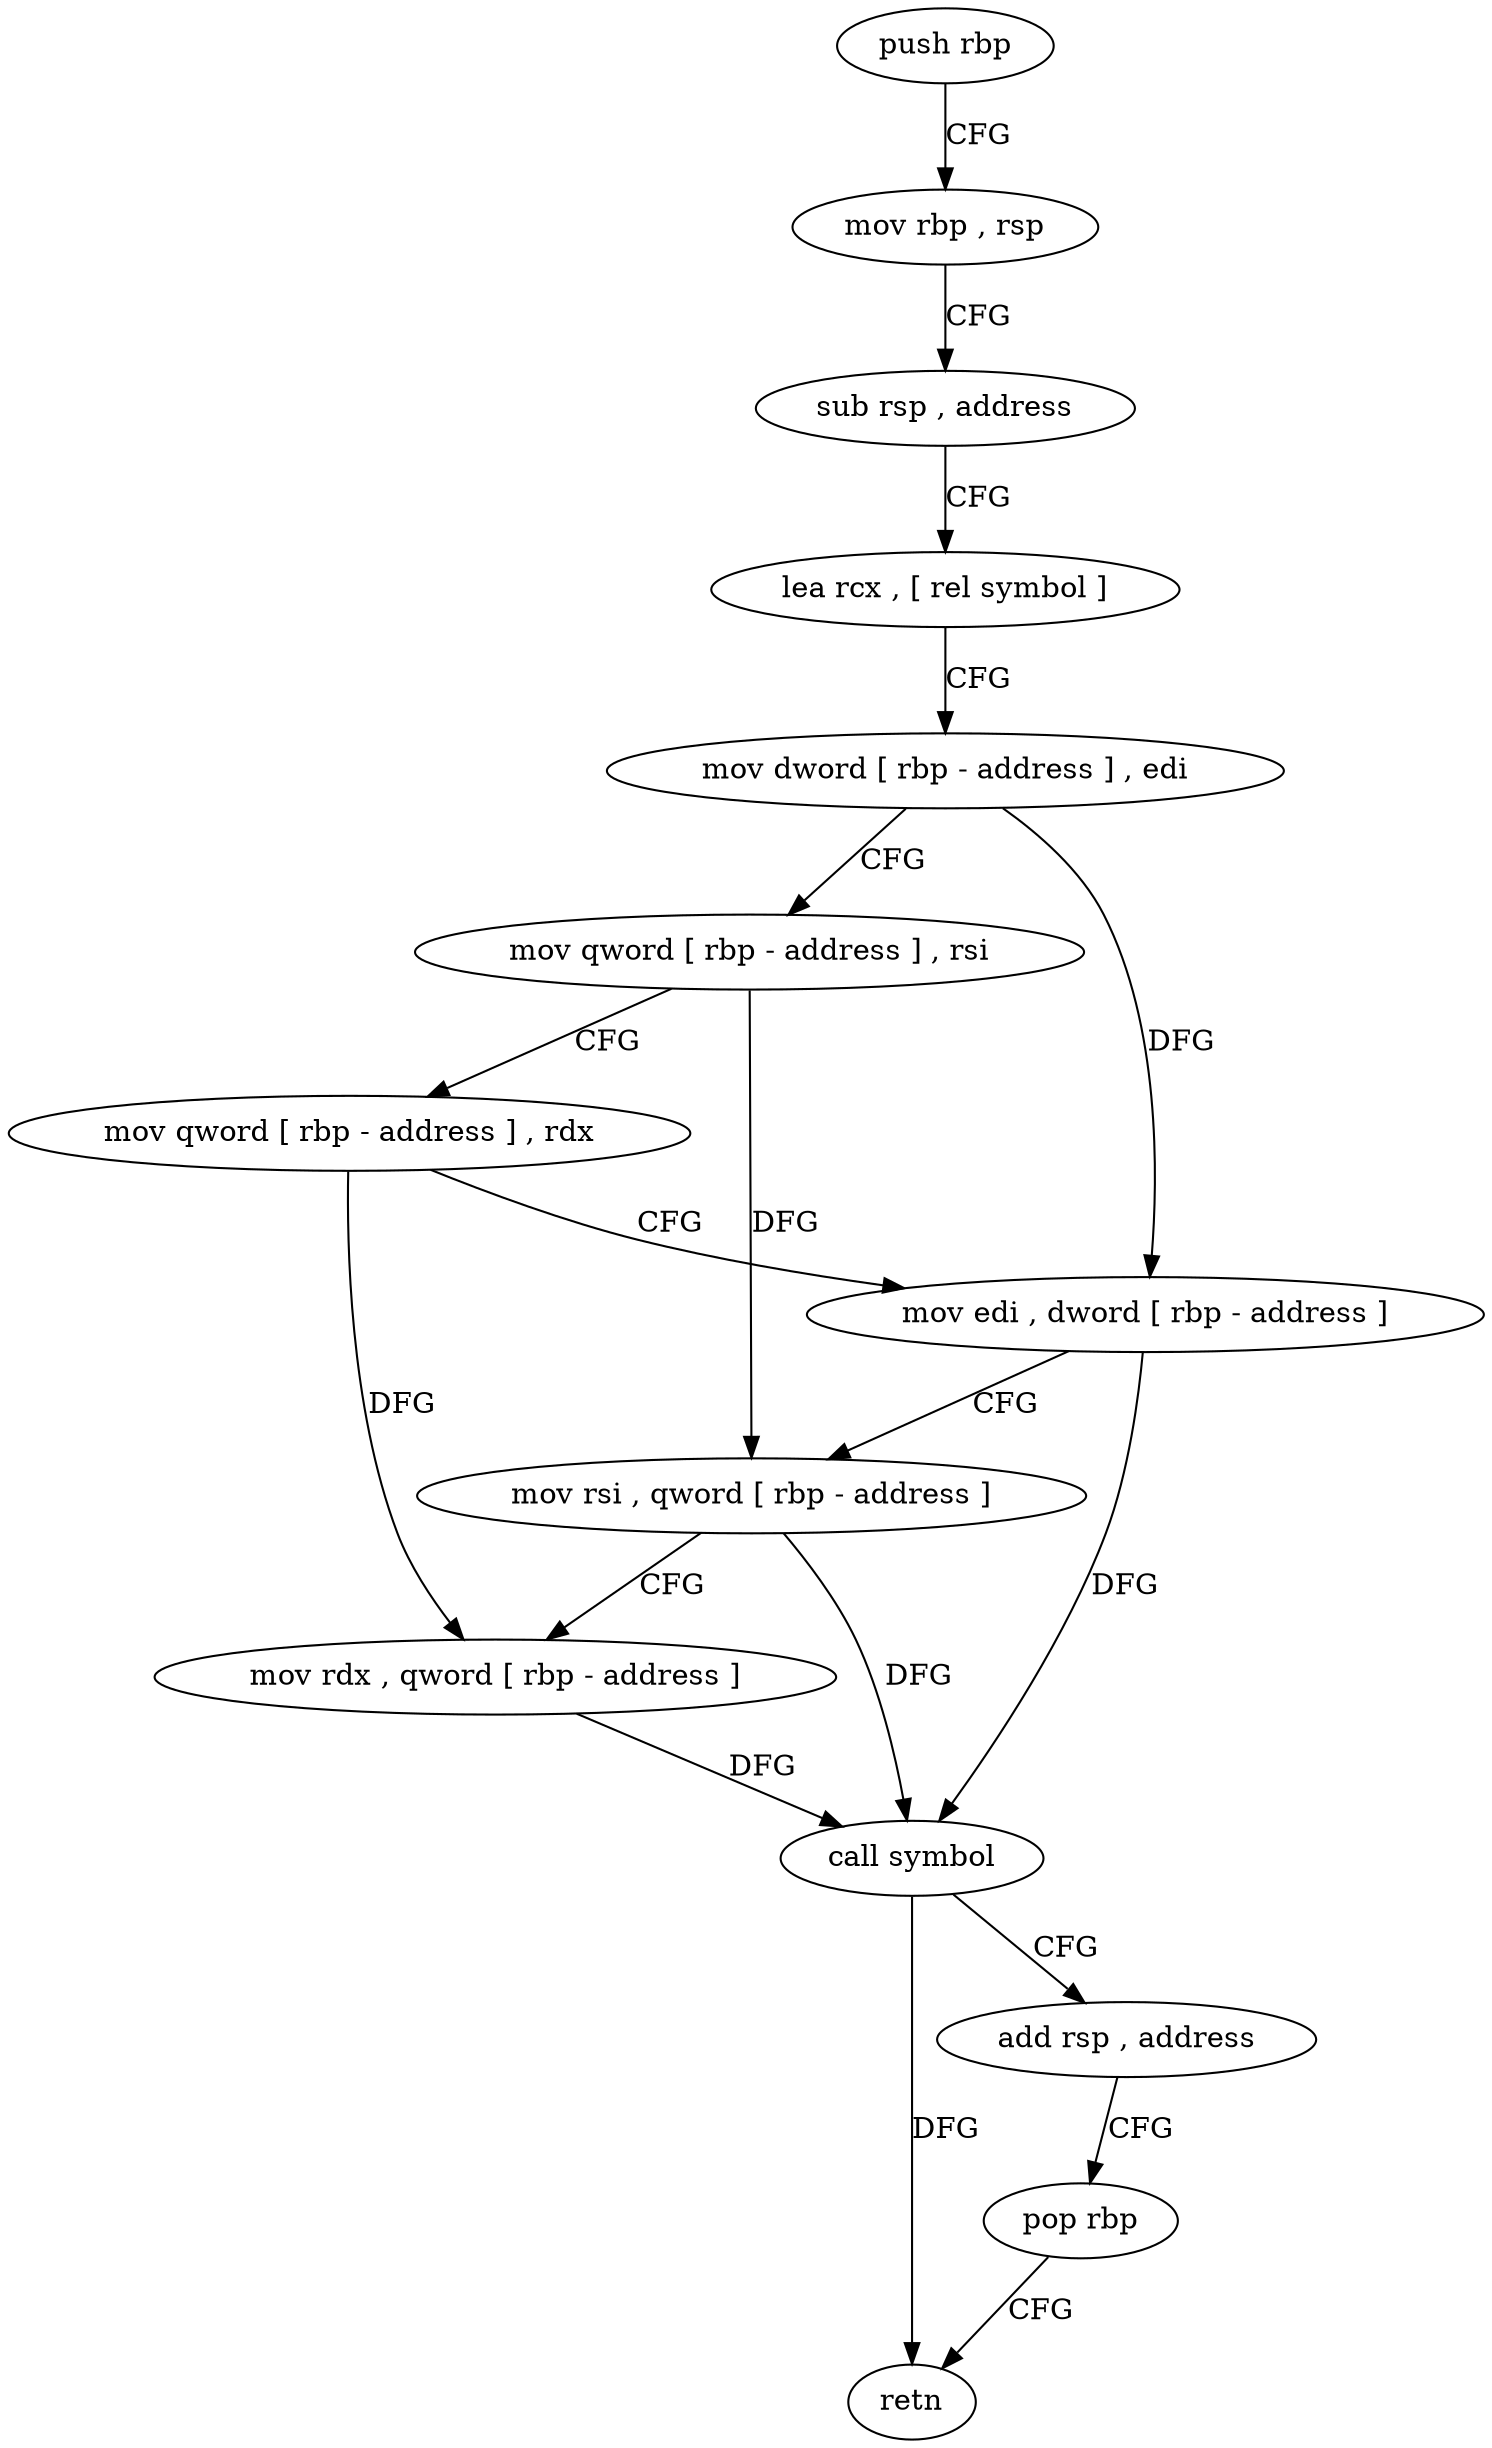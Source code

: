digraph "func" {
"4235760" [label = "push rbp" ]
"4235761" [label = "mov rbp , rsp" ]
"4235764" [label = "sub rsp , address" ]
"4235768" [label = "lea rcx , [ rel symbol ]" ]
"4235775" [label = "mov dword [ rbp - address ] , edi" ]
"4235778" [label = "mov qword [ rbp - address ] , rsi" ]
"4235782" [label = "mov qword [ rbp - address ] , rdx" ]
"4235786" [label = "mov edi , dword [ rbp - address ]" ]
"4235789" [label = "mov rsi , qword [ rbp - address ]" ]
"4235793" [label = "mov rdx , qword [ rbp - address ]" ]
"4235797" [label = "call symbol" ]
"4235802" [label = "add rsp , address" ]
"4235806" [label = "pop rbp" ]
"4235807" [label = "retn" ]
"4235760" -> "4235761" [ label = "CFG" ]
"4235761" -> "4235764" [ label = "CFG" ]
"4235764" -> "4235768" [ label = "CFG" ]
"4235768" -> "4235775" [ label = "CFG" ]
"4235775" -> "4235778" [ label = "CFG" ]
"4235775" -> "4235786" [ label = "DFG" ]
"4235778" -> "4235782" [ label = "CFG" ]
"4235778" -> "4235789" [ label = "DFG" ]
"4235782" -> "4235786" [ label = "CFG" ]
"4235782" -> "4235793" [ label = "DFG" ]
"4235786" -> "4235789" [ label = "CFG" ]
"4235786" -> "4235797" [ label = "DFG" ]
"4235789" -> "4235793" [ label = "CFG" ]
"4235789" -> "4235797" [ label = "DFG" ]
"4235793" -> "4235797" [ label = "DFG" ]
"4235797" -> "4235802" [ label = "CFG" ]
"4235797" -> "4235807" [ label = "DFG" ]
"4235802" -> "4235806" [ label = "CFG" ]
"4235806" -> "4235807" [ label = "CFG" ]
}
